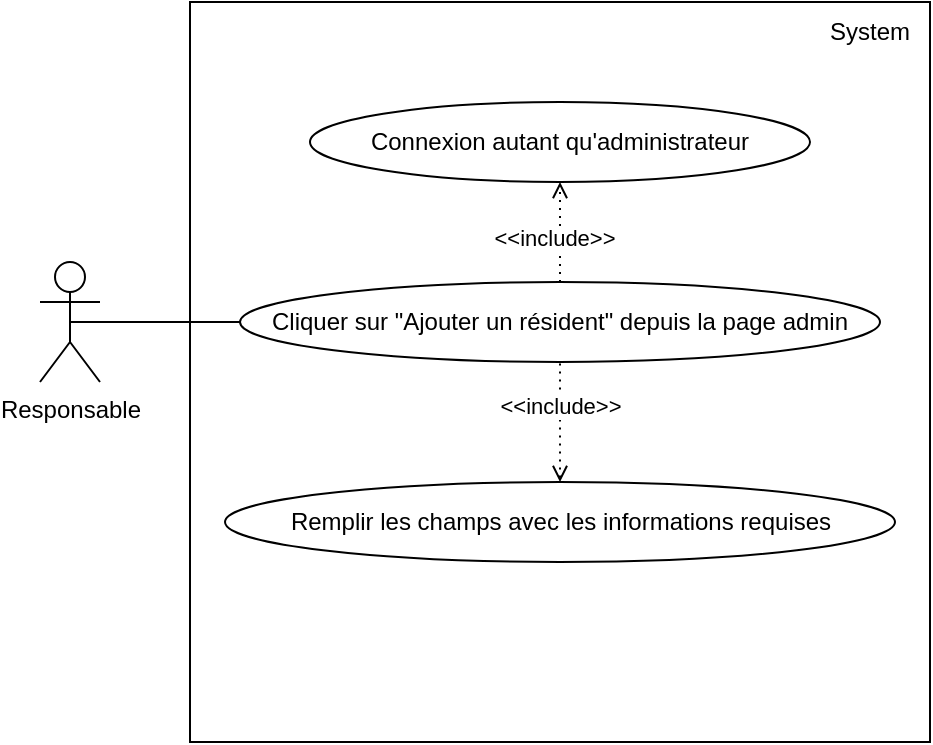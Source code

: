 <mxfile version="16.5.1" type="device"><diagram id="DzZwOGL5vRgJpkpJeLcz" name="Page-1"><mxGraphModel dx="900" dy="672" grid="1" gridSize="10" guides="1" tooltips="1" connect="1" arrows="1" fold="1" page="1" pageScale="1" pageWidth="1169" pageHeight="827" math="0" shadow="0"><root><mxCell id="0"/><mxCell id="1" parent="0"/><mxCell id="QOAkXewwKZ1jwhHlzUaF-1" value="" style="whiteSpace=wrap;html=1;aspect=fixed;" parent="1" vertex="1"><mxGeometry x="295" y="120" width="370" height="370" as="geometry"/></mxCell><mxCell id="QOAkXewwKZ1jwhHlzUaF-2" value="Responsable" style="shape=umlActor;verticalLabelPosition=bottom;verticalAlign=top;html=1;outlineConnect=0;" parent="1" vertex="1"><mxGeometry x="220" y="250" width="30" height="60" as="geometry"/></mxCell><mxCell id="QOAkXewwKZ1jwhHlzUaF-3" value="System" style="text;html=1;strokeColor=none;fillColor=none;align=center;verticalAlign=middle;whiteSpace=wrap;rounded=0;" parent="1" vertex="1"><mxGeometry x="605" y="120" width="60" height="30" as="geometry"/></mxCell><mxCell id="QOAkXewwKZ1jwhHlzUaF-4" value="Connexion autant qu'administrateur" style="ellipse;whiteSpace=wrap;html=1;" parent="1" vertex="1"><mxGeometry x="355" y="170" width="250" height="40" as="geometry"/></mxCell><mxCell id="QOAkXewwKZ1jwhHlzUaF-6" value="Cliquer sur &quot;Ajouter un résident&quot; depuis la page admin" style="ellipse;whiteSpace=wrap;html=1;" parent="1" vertex="1"><mxGeometry x="320" y="260" width="320" height="40" as="geometry"/></mxCell><mxCell id="QOAkXewwKZ1jwhHlzUaF-7" value="Remplir les champs avec les informations requises" style="ellipse;whiteSpace=wrap;html=1;" parent="1" vertex="1"><mxGeometry x="312.5" y="360" width="335" height="40" as="geometry"/></mxCell><mxCell id="QOAkXewwKZ1jwhHlzUaF-8" value="" style="endArrow=none;html=1;rounded=0;exitX=0.5;exitY=0.5;exitDx=0;exitDy=0;exitPerimeter=0;entryX=0;entryY=0.5;entryDx=0;entryDy=0;" parent="1" source="QOAkXewwKZ1jwhHlzUaF-2" target="QOAkXewwKZ1jwhHlzUaF-6" edge="1"><mxGeometry width="50" height="50" relative="1" as="geometry"><mxPoint x="480" y="340" as="sourcePoint"/><mxPoint x="530" y="290" as="targetPoint"/></mxGeometry></mxCell><mxCell id="QOAkXewwKZ1jwhHlzUaF-9" value="" style="endArrow=open;dashed=1;html=1;dashPattern=1 3;strokeWidth=1;rounded=0;entryX=0.5;entryY=1;entryDx=0;entryDy=0;exitX=0.5;exitY=0;exitDx=0;exitDy=0;endFill=0;" parent="1" source="QOAkXewwKZ1jwhHlzUaF-6" target="QOAkXewwKZ1jwhHlzUaF-4" edge="1"><mxGeometry width="50" height="50" relative="1" as="geometry"><mxPoint x="480" y="340" as="sourcePoint"/><mxPoint x="530" y="290" as="targetPoint"/></mxGeometry></mxCell><mxCell id="QOAkXewwKZ1jwhHlzUaF-11" value="&amp;lt;&amp;lt;include&amp;gt;&amp;gt;" style="edgeLabel;html=1;align=center;verticalAlign=middle;resizable=0;points=[];" parent="QOAkXewwKZ1jwhHlzUaF-9" vertex="1" connectable="0"><mxGeometry x="-0.12" y="3" relative="1" as="geometry"><mxPoint as="offset"/></mxGeometry></mxCell><mxCell id="QOAkXewwKZ1jwhHlzUaF-10" value="" style="endArrow=none;dashed=1;html=1;dashPattern=1 3;strokeWidth=1;rounded=0;exitX=0.5;exitY=0;exitDx=0;exitDy=0;entryX=0.5;entryY=1;entryDx=0;entryDy=0;startArrow=open;startFill=0;" parent="1" source="QOAkXewwKZ1jwhHlzUaF-7" target="QOAkXewwKZ1jwhHlzUaF-6" edge="1"><mxGeometry width="50" height="50" relative="1" as="geometry"><mxPoint x="480" y="340" as="sourcePoint"/><mxPoint x="530" y="290" as="targetPoint"/></mxGeometry></mxCell><mxCell id="QOAkXewwKZ1jwhHlzUaF-12" value="&amp;lt;&amp;lt;include&amp;gt;&amp;gt;" style="edgeLabel;html=1;align=center;verticalAlign=middle;resizable=0;points=[];" parent="QOAkXewwKZ1jwhHlzUaF-10" vertex="1" connectable="0"><mxGeometry x="0.267" relative="1" as="geometry"><mxPoint as="offset"/></mxGeometry></mxCell></root></mxGraphModel></diagram></mxfile>
